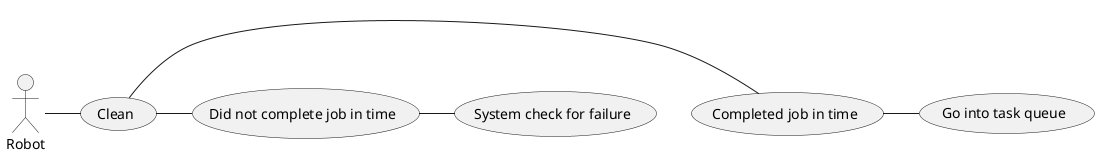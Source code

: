 @startuml UseCase8

actor Robot

usecase Clean
usecase "Completed job in time" as cj
usecase "Go into task queue" as tq
usecase "Did not complete job in time" as ncj
usecase "System check for failure" as sc

Robot - Clean
Clean - cj
cj - tq

Clean - ncj
ncj - sc


@enduml

'As a robot, I want to be able to carry out my own specific function within a specific assigned time.